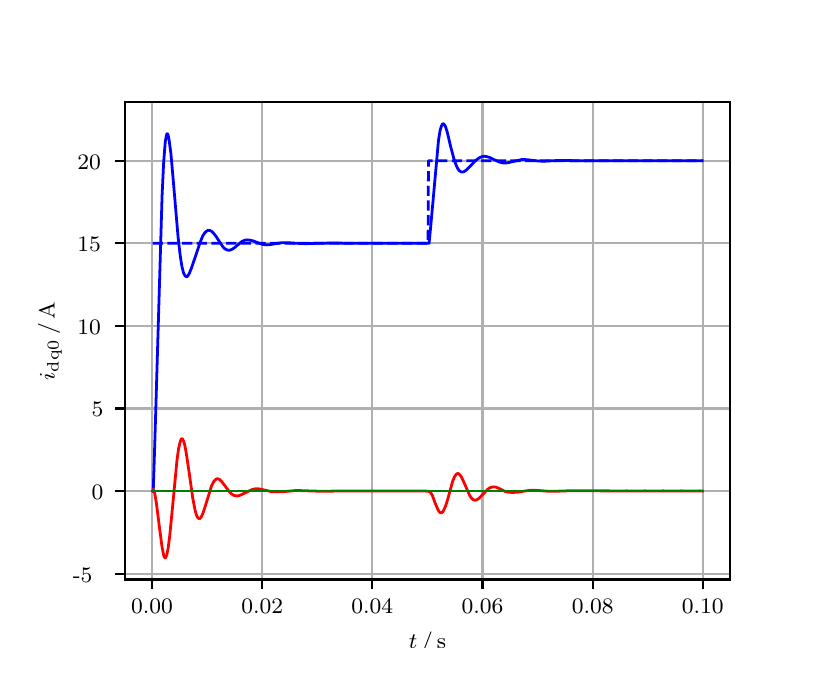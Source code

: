 \begingroup%
\makeatletter%
\begin{pgfpicture}%
\pgfpathrectangle{\pgfpointorigin}{\pgfqpoint{3.9in}{3.1in}}%
\pgfusepath{use as bounding box, clip}%
\begin{pgfscope}%
\pgfsetbuttcap%
\pgfsetmiterjoin%
\definecolor{currentfill}{rgb}{1.0,1.0,1.0}%
\pgfsetfillcolor{currentfill}%
\pgfsetlinewidth{0.0pt}%
\definecolor{currentstroke}{rgb}{1.0,1.0,1.0}%
\pgfsetstrokecolor{currentstroke}%
\pgfsetdash{}{0pt}%
\pgfpathmoveto{\pgfqpoint{0.0in}{0.0in}}%
\pgfpathlineto{\pgfqpoint{3.9in}{0.0in}}%
\pgfpathlineto{\pgfqpoint{3.9in}{3.1in}}%
\pgfpathlineto{\pgfqpoint{0.0in}{3.1in}}%
\pgfpathclose%
\pgfusepath{fill}%
\end{pgfscope}%
\begin{pgfscope}%
\pgfsetbuttcap%
\pgfsetmiterjoin%
\definecolor{currentfill}{rgb}{1.0,1.0,1.0}%
\pgfsetfillcolor{currentfill}%
\pgfsetlinewidth{0.0pt}%
\definecolor{currentstroke}{rgb}{0.0,0.0,0.0}%
\pgfsetstrokecolor{currentstroke}%
\pgfsetstrokeopacity{0.0}%
\pgfsetdash{}{0pt}%
\pgfpathmoveto{\pgfqpoint{0.487in}{0.341in}}%
\pgfpathlineto{\pgfqpoint{3.51in}{0.341in}}%
\pgfpathlineto{\pgfqpoint{3.51in}{2.728in}}%
\pgfpathlineto{\pgfqpoint{0.487in}{2.728in}}%
\pgfpathclose%
\pgfusepath{fill}%
\end{pgfscope}%
\begin{pgfscope}%
\pgfpathrectangle{\pgfqpoint{0.487in}{0.341in}}{\pgfqpoint{3.022in}{2.387in}}%
\pgfusepath{clip}%
\pgfsetrectcap%
\pgfsetroundjoin%
\pgfsetlinewidth{0.803pt}%
\definecolor{currentstroke}{rgb}{0.69,0.69,0.69}%
\pgfsetstrokecolor{currentstroke}%
\pgfsetdash{}{0pt}%
\pgfpathmoveto{\pgfqpoint{0.622in}{0.341in}}%
\pgfpathlineto{\pgfqpoint{0.622in}{2.728in}}%
\pgfusepath{stroke}%
\end{pgfscope}%
\begin{pgfscope}%
\pgfsetbuttcap%
\pgfsetroundjoin%
\definecolor{currentfill}{rgb}{0.0,0.0,0.0}%
\pgfsetfillcolor{currentfill}%
\pgfsetlinewidth{0.803pt}%
\definecolor{currentstroke}{rgb}{0.0,0.0,0.0}%
\pgfsetstrokecolor{currentstroke}%
\pgfsetdash{}{0pt}%
\pgfsys@defobject{currentmarker}{\pgfqpoint{0.0in}{-0.049in}}{\pgfqpoint{0.0in}{0.0in}}{%
\pgfpathmoveto{\pgfqpoint{0.0in}{0.0in}}%
\pgfpathlineto{\pgfqpoint{0.0in}{-0.049in}}%
\pgfusepath{stroke,fill}%
}%
\begin{pgfscope}%
\pgfsys@transformshift{0.622in}{0.341in}%
\pgfsys@useobject{currentmarker}{}%
\end{pgfscope}%
\end{pgfscope}%
\begin{pgfscope}%
\definecolor{textcolor}{rgb}{0.0,0.0,0.0}%
\pgfsetstrokecolor{textcolor}%
\pgfsetfillcolor{textcolor}%
\pgftext[x=0.622in,y=0.244in,,top]{\color{textcolor}\rmfamily\fontsize{8.0}{9.6}\selectfont 0.00}%
\end{pgfscope}%
\begin{pgfscope}%
\pgfpathrectangle{\pgfqpoint{0.487in}{0.341in}}{\pgfqpoint{3.022in}{2.387in}}%
\pgfusepath{clip}%
\pgfsetrectcap%
\pgfsetroundjoin%
\pgfsetlinewidth{0.803pt}%
\definecolor{currentstroke}{rgb}{0.69,0.69,0.69}%
\pgfsetstrokecolor{currentstroke}%
\pgfsetdash{}{0pt}%
\pgfpathmoveto{\pgfqpoint{1.173in}{0.341in}}%
\pgfpathlineto{\pgfqpoint{1.173in}{2.728in}}%
\pgfusepath{stroke}%
\end{pgfscope}%
\begin{pgfscope}%
\pgfsetbuttcap%
\pgfsetroundjoin%
\definecolor{currentfill}{rgb}{0.0,0.0,0.0}%
\pgfsetfillcolor{currentfill}%
\pgfsetlinewidth{0.803pt}%
\definecolor{currentstroke}{rgb}{0.0,0.0,0.0}%
\pgfsetstrokecolor{currentstroke}%
\pgfsetdash{}{0pt}%
\pgfsys@defobject{currentmarker}{\pgfqpoint{0.0in}{-0.049in}}{\pgfqpoint{0.0in}{0.0in}}{%
\pgfpathmoveto{\pgfqpoint{0.0in}{0.0in}}%
\pgfpathlineto{\pgfqpoint{0.0in}{-0.049in}}%
\pgfusepath{stroke,fill}%
}%
\begin{pgfscope}%
\pgfsys@transformshift{1.173in}{0.341in}%
\pgfsys@useobject{currentmarker}{}%
\end{pgfscope}%
\end{pgfscope}%
\begin{pgfscope}%
\definecolor{textcolor}{rgb}{0.0,0.0,0.0}%
\pgfsetstrokecolor{textcolor}%
\pgfsetfillcolor{textcolor}%
\pgftext[x=1.173in,y=0.244in,,top]{\color{textcolor}\rmfamily\fontsize{8.0}{9.6}\selectfont 0.02}%
\end{pgfscope}%
\begin{pgfscope}%
\pgfpathrectangle{\pgfqpoint{0.487in}{0.341in}}{\pgfqpoint{3.022in}{2.387in}}%
\pgfusepath{clip}%
\pgfsetrectcap%
\pgfsetroundjoin%
\pgfsetlinewidth{0.803pt}%
\definecolor{currentstroke}{rgb}{0.69,0.69,0.69}%
\pgfsetstrokecolor{currentstroke}%
\pgfsetdash{}{0pt}%
\pgfpathmoveto{\pgfqpoint{1.723in}{0.341in}}%
\pgfpathlineto{\pgfqpoint{1.723in}{2.728in}}%
\pgfusepath{stroke}%
\end{pgfscope}%
\begin{pgfscope}%
\pgfsetbuttcap%
\pgfsetroundjoin%
\definecolor{currentfill}{rgb}{0.0,0.0,0.0}%
\pgfsetfillcolor{currentfill}%
\pgfsetlinewidth{0.803pt}%
\definecolor{currentstroke}{rgb}{0.0,0.0,0.0}%
\pgfsetstrokecolor{currentstroke}%
\pgfsetdash{}{0pt}%
\pgfsys@defobject{currentmarker}{\pgfqpoint{0.0in}{-0.049in}}{\pgfqpoint{0.0in}{0.0in}}{%
\pgfpathmoveto{\pgfqpoint{0.0in}{0.0in}}%
\pgfpathlineto{\pgfqpoint{0.0in}{-0.049in}}%
\pgfusepath{stroke,fill}%
}%
\begin{pgfscope}%
\pgfsys@transformshift{1.723in}{0.341in}%
\pgfsys@useobject{currentmarker}{}%
\end{pgfscope}%
\end{pgfscope}%
\begin{pgfscope}%
\definecolor{textcolor}{rgb}{0.0,0.0,0.0}%
\pgfsetstrokecolor{textcolor}%
\pgfsetfillcolor{textcolor}%
\pgftext[x=1.723in,y=0.244in,,top]{\color{textcolor}\rmfamily\fontsize{8.0}{9.6}\selectfont 0.04}%
\end{pgfscope}%
\begin{pgfscope}%
\pgfpathrectangle{\pgfqpoint{0.487in}{0.341in}}{\pgfqpoint{3.022in}{2.387in}}%
\pgfusepath{clip}%
\pgfsetrectcap%
\pgfsetroundjoin%
\pgfsetlinewidth{0.803pt}%
\definecolor{currentstroke}{rgb}{0.69,0.69,0.69}%
\pgfsetstrokecolor{currentstroke}%
\pgfsetdash{}{0pt}%
\pgfpathmoveto{\pgfqpoint{2.274in}{0.341in}}%
\pgfpathlineto{\pgfqpoint{2.274in}{2.728in}}%
\pgfusepath{stroke}%
\end{pgfscope}%
\begin{pgfscope}%
\pgfsetbuttcap%
\pgfsetroundjoin%
\definecolor{currentfill}{rgb}{0.0,0.0,0.0}%
\pgfsetfillcolor{currentfill}%
\pgfsetlinewidth{0.803pt}%
\definecolor{currentstroke}{rgb}{0.0,0.0,0.0}%
\pgfsetstrokecolor{currentstroke}%
\pgfsetdash{}{0pt}%
\pgfsys@defobject{currentmarker}{\pgfqpoint{0.0in}{-0.049in}}{\pgfqpoint{0.0in}{0.0in}}{%
\pgfpathmoveto{\pgfqpoint{0.0in}{0.0in}}%
\pgfpathlineto{\pgfqpoint{0.0in}{-0.049in}}%
\pgfusepath{stroke,fill}%
}%
\begin{pgfscope}%
\pgfsys@transformshift{2.274in}{0.341in}%
\pgfsys@useobject{currentmarker}{}%
\end{pgfscope}%
\end{pgfscope}%
\begin{pgfscope}%
\definecolor{textcolor}{rgb}{0.0,0.0,0.0}%
\pgfsetstrokecolor{textcolor}%
\pgfsetfillcolor{textcolor}%
\pgftext[x=2.274in,y=0.244in,,top]{\color{textcolor}\rmfamily\fontsize{8.0}{9.6}\selectfont 0.06}%
\end{pgfscope}%
\begin{pgfscope}%
\pgfpathrectangle{\pgfqpoint{0.487in}{0.341in}}{\pgfqpoint{3.022in}{2.387in}}%
\pgfusepath{clip}%
\pgfsetrectcap%
\pgfsetroundjoin%
\pgfsetlinewidth{0.803pt}%
\definecolor{currentstroke}{rgb}{0.69,0.69,0.69}%
\pgfsetstrokecolor{currentstroke}%
\pgfsetdash{}{0pt}%
\pgfpathmoveto{\pgfqpoint{2.825in}{0.341in}}%
\pgfpathlineto{\pgfqpoint{2.825in}{2.728in}}%
\pgfusepath{stroke}%
\end{pgfscope}%
\begin{pgfscope}%
\pgfsetbuttcap%
\pgfsetroundjoin%
\definecolor{currentfill}{rgb}{0.0,0.0,0.0}%
\pgfsetfillcolor{currentfill}%
\pgfsetlinewidth{0.803pt}%
\definecolor{currentstroke}{rgb}{0.0,0.0,0.0}%
\pgfsetstrokecolor{currentstroke}%
\pgfsetdash{}{0pt}%
\pgfsys@defobject{currentmarker}{\pgfqpoint{0.0in}{-0.049in}}{\pgfqpoint{0.0in}{0.0in}}{%
\pgfpathmoveto{\pgfqpoint{0.0in}{0.0in}}%
\pgfpathlineto{\pgfqpoint{0.0in}{-0.049in}}%
\pgfusepath{stroke,fill}%
}%
\begin{pgfscope}%
\pgfsys@transformshift{2.825in}{0.341in}%
\pgfsys@useobject{currentmarker}{}%
\end{pgfscope}%
\end{pgfscope}%
\begin{pgfscope}%
\definecolor{textcolor}{rgb}{0.0,0.0,0.0}%
\pgfsetstrokecolor{textcolor}%
\pgfsetfillcolor{textcolor}%
\pgftext[x=2.825in,y=0.244in,,top]{\color{textcolor}\rmfamily\fontsize{8.0}{9.6}\selectfont 0.08}%
\end{pgfscope}%
\begin{pgfscope}%
\pgfpathrectangle{\pgfqpoint{0.487in}{0.341in}}{\pgfqpoint{3.022in}{2.387in}}%
\pgfusepath{clip}%
\pgfsetrectcap%
\pgfsetroundjoin%
\pgfsetlinewidth{0.803pt}%
\definecolor{currentstroke}{rgb}{0.69,0.69,0.69}%
\pgfsetstrokecolor{currentstroke}%
\pgfsetdash{}{0pt}%
\pgfpathmoveto{\pgfqpoint{3.375in}{0.341in}}%
\pgfpathlineto{\pgfqpoint{3.375in}{2.728in}}%
\pgfusepath{stroke}%
\end{pgfscope}%
\begin{pgfscope}%
\pgfsetbuttcap%
\pgfsetroundjoin%
\definecolor{currentfill}{rgb}{0.0,0.0,0.0}%
\pgfsetfillcolor{currentfill}%
\pgfsetlinewidth{0.803pt}%
\definecolor{currentstroke}{rgb}{0.0,0.0,0.0}%
\pgfsetstrokecolor{currentstroke}%
\pgfsetdash{}{0pt}%
\pgfsys@defobject{currentmarker}{\pgfqpoint{0.0in}{-0.049in}}{\pgfqpoint{0.0in}{0.0in}}{%
\pgfpathmoveto{\pgfqpoint{0.0in}{0.0in}}%
\pgfpathlineto{\pgfqpoint{0.0in}{-0.049in}}%
\pgfusepath{stroke,fill}%
}%
\begin{pgfscope}%
\pgfsys@transformshift{3.375in}{0.341in}%
\pgfsys@useobject{currentmarker}{}%
\end{pgfscope}%
\end{pgfscope}%
\begin{pgfscope}%
\definecolor{textcolor}{rgb}{0.0,0.0,0.0}%
\pgfsetstrokecolor{textcolor}%
\pgfsetfillcolor{textcolor}%
\pgftext[x=3.375in,y=0.244in,,top]{\color{textcolor}\rmfamily\fontsize{8.0}{9.6}\selectfont 0.10}%
\end{pgfscope}%
\begin{pgfscope}%
\definecolor{textcolor}{rgb}{0.0,0.0,0.0}%
\pgfsetstrokecolor{textcolor}%
\pgfsetfillcolor{textcolor}%
\pgftext[x=1.999in,y=0.081in,,top]{\color{textcolor}\rmfamily\fontsize{8.0}{9.6}\selectfont \(\displaystyle t\,/\,\mathrm{s}\)}%
\end{pgfscope}%
\begin{pgfscope}%
\pgfpathrectangle{\pgfqpoint{0.487in}{0.341in}}{\pgfqpoint{3.022in}{2.387in}}%
\pgfusepath{clip}%
\pgfsetrectcap%
\pgfsetroundjoin%
\pgfsetlinewidth{0.803pt}%
\definecolor{currentstroke}{rgb}{0.69,0.69,0.69}%
\pgfsetstrokecolor{currentstroke}%
\pgfsetdash{}{0pt}%
\pgfpathmoveto{\pgfqpoint{0.487in}{0.37in}}%
\pgfpathlineto{\pgfqpoint{3.51in}{0.37in}}%
\pgfusepath{stroke}%
\end{pgfscope}%
\begin{pgfscope}%
\pgfsetbuttcap%
\pgfsetroundjoin%
\definecolor{currentfill}{rgb}{0.0,0.0,0.0}%
\pgfsetfillcolor{currentfill}%
\pgfsetlinewidth{0.803pt}%
\definecolor{currentstroke}{rgb}{0.0,0.0,0.0}%
\pgfsetstrokecolor{currentstroke}%
\pgfsetdash{}{0pt}%
\pgfsys@defobject{currentmarker}{\pgfqpoint{-0.049in}{0.0in}}{\pgfqpoint{-0.0in}{0.0in}}{%
\pgfpathmoveto{\pgfqpoint{-0.0in}{0.0in}}%
\pgfpathlineto{\pgfqpoint{-0.049in}{0.0in}}%
\pgfusepath{stroke,fill}%
}%
\begin{pgfscope}%
\pgfsys@transformshift{0.487in}{0.37in}%
\pgfsys@useobject{currentmarker}{}%
\end{pgfscope}%
\end{pgfscope}%
\begin{pgfscope}%
\definecolor{textcolor}{rgb}{0.0,0.0,0.0}%
\pgfsetstrokecolor{textcolor}%
\pgfsetfillcolor{textcolor}%
\pgftext[x=0.226in, y=0.328in, left, base]{\color{textcolor}\rmfamily\fontsize{8.0}{9.6}\selectfont −5}%
\end{pgfscope}%
\begin{pgfscope}%
\pgfpathrectangle{\pgfqpoint{0.487in}{0.341in}}{\pgfqpoint{3.022in}{2.387in}}%
\pgfusepath{clip}%
\pgfsetrectcap%
\pgfsetroundjoin%
\pgfsetlinewidth{0.803pt}%
\definecolor{currentstroke}{rgb}{0.69,0.69,0.69}%
\pgfsetstrokecolor{currentstroke}%
\pgfsetdash{}{0pt}%
\pgfpathmoveto{\pgfqpoint{0.487in}{0.783in}}%
\pgfpathlineto{\pgfqpoint{3.51in}{0.783in}}%
\pgfusepath{stroke}%
\end{pgfscope}%
\begin{pgfscope}%
\pgfsetbuttcap%
\pgfsetroundjoin%
\definecolor{currentfill}{rgb}{0.0,0.0,0.0}%
\pgfsetfillcolor{currentfill}%
\pgfsetlinewidth{0.803pt}%
\definecolor{currentstroke}{rgb}{0.0,0.0,0.0}%
\pgfsetstrokecolor{currentstroke}%
\pgfsetdash{}{0pt}%
\pgfsys@defobject{currentmarker}{\pgfqpoint{-0.049in}{0.0in}}{\pgfqpoint{-0.0in}{0.0in}}{%
\pgfpathmoveto{\pgfqpoint{-0.0in}{0.0in}}%
\pgfpathlineto{\pgfqpoint{-0.049in}{0.0in}}%
\pgfusepath{stroke,fill}%
}%
\begin{pgfscope}%
\pgfsys@transformshift{0.487in}{0.783in}%
\pgfsys@useobject{currentmarker}{}%
\end{pgfscope}%
\end{pgfscope}%
\begin{pgfscope}%
\definecolor{textcolor}{rgb}{0.0,0.0,0.0}%
\pgfsetstrokecolor{textcolor}%
\pgfsetfillcolor{textcolor}%
\pgftext[x=0.32in, y=0.741in, left, base]{\color{textcolor}\rmfamily\fontsize{8.0}{9.6}\selectfont 0}%
\end{pgfscope}%
\begin{pgfscope}%
\pgfpathrectangle{\pgfqpoint{0.487in}{0.341in}}{\pgfqpoint{3.022in}{2.387in}}%
\pgfusepath{clip}%
\pgfsetrectcap%
\pgfsetroundjoin%
\pgfsetlinewidth{0.803pt}%
\definecolor{currentstroke}{rgb}{0.69,0.69,0.69}%
\pgfsetstrokecolor{currentstroke}%
\pgfsetdash{}{0pt}%
\pgfpathmoveto{\pgfqpoint{0.487in}{1.196in}}%
\pgfpathlineto{\pgfqpoint{3.51in}{1.196in}}%
\pgfusepath{stroke}%
\end{pgfscope}%
\begin{pgfscope}%
\pgfsetbuttcap%
\pgfsetroundjoin%
\definecolor{currentfill}{rgb}{0.0,0.0,0.0}%
\pgfsetfillcolor{currentfill}%
\pgfsetlinewidth{0.803pt}%
\definecolor{currentstroke}{rgb}{0.0,0.0,0.0}%
\pgfsetstrokecolor{currentstroke}%
\pgfsetdash{}{0pt}%
\pgfsys@defobject{currentmarker}{\pgfqpoint{-0.049in}{0.0in}}{\pgfqpoint{-0.0in}{0.0in}}{%
\pgfpathmoveto{\pgfqpoint{-0.0in}{0.0in}}%
\pgfpathlineto{\pgfqpoint{-0.049in}{0.0in}}%
\pgfusepath{stroke,fill}%
}%
\begin{pgfscope}%
\pgfsys@transformshift{0.487in}{1.196in}%
\pgfsys@useobject{currentmarker}{}%
\end{pgfscope}%
\end{pgfscope}%
\begin{pgfscope}%
\definecolor{textcolor}{rgb}{0.0,0.0,0.0}%
\pgfsetstrokecolor{textcolor}%
\pgfsetfillcolor{textcolor}%
\pgftext[x=0.32in, y=1.154in, left, base]{\color{textcolor}\rmfamily\fontsize{8.0}{9.6}\selectfont 5}%
\end{pgfscope}%
\begin{pgfscope}%
\pgfpathrectangle{\pgfqpoint{0.487in}{0.341in}}{\pgfqpoint{3.022in}{2.387in}}%
\pgfusepath{clip}%
\pgfsetrectcap%
\pgfsetroundjoin%
\pgfsetlinewidth{0.803pt}%
\definecolor{currentstroke}{rgb}{0.69,0.69,0.69}%
\pgfsetstrokecolor{currentstroke}%
\pgfsetdash{}{0pt}%
\pgfpathmoveto{\pgfqpoint{0.487in}{1.609in}}%
\pgfpathlineto{\pgfqpoint{3.51in}{1.609in}}%
\pgfusepath{stroke}%
\end{pgfscope}%
\begin{pgfscope}%
\pgfsetbuttcap%
\pgfsetroundjoin%
\definecolor{currentfill}{rgb}{0.0,0.0,0.0}%
\pgfsetfillcolor{currentfill}%
\pgfsetlinewidth{0.803pt}%
\definecolor{currentstroke}{rgb}{0.0,0.0,0.0}%
\pgfsetstrokecolor{currentstroke}%
\pgfsetdash{}{0pt}%
\pgfsys@defobject{currentmarker}{\pgfqpoint{-0.049in}{0.0in}}{\pgfqpoint{-0.0in}{0.0in}}{%
\pgfpathmoveto{\pgfqpoint{-0.0in}{0.0in}}%
\pgfpathlineto{\pgfqpoint{-0.049in}{0.0in}}%
\pgfusepath{stroke,fill}%
}%
\begin{pgfscope}%
\pgfsys@transformshift{0.487in}{1.609in}%
\pgfsys@useobject{currentmarker}{}%
\end{pgfscope}%
\end{pgfscope}%
\begin{pgfscope}%
\definecolor{textcolor}{rgb}{0.0,0.0,0.0}%
\pgfsetstrokecolor{textcolor}%
\pgfsetfillcolor{textcolor}%
\pgftext[x=0.249in, y=1.567in, left, base]{\color{textcolor}\rmfamily\fontsize{8.0}{9.6}\selectfont 10}%
\end{pgfscope}%
\begin{pgfscope}%
\pgfpathrectangle{\pgfqpoint{0.487in}{0.341in}}{\pgfqpoint{3.022in}{2.387in}}%
\pgfusepath{clip}%
\pgfsetrectcap%
\pgfsetroundjoin%
\pgfsetlinewidth{0.803pt}%
\definecolor{currentstroke}{rgb}{0.69,0.69,0.69}%
\pgfsetstrokecolor{currentstroke}%
\pgfsetdash{}{0pt}%
\pgfpathmoveto{\pgfqpoint{0.487in}{2.022in}}%
\pgfpathlineto{\pgfqpoint{3.51in}{2.022in}}%
\pgfusepath{stroke}%
\end{pgfscope}%
\begin{pgfscope}%
\pgfsetbuttcap%
\pgfsetroundjoin%
\definecolor{currentfill}{rgb}{0.0,0.0,0.0}%
\pgfsetfillcolor{currentfill}%
\pgfsetlinewidth{0.803pt}%
\definecolor{currentstroke}{rgb}{0.0,0.0,0.0}%
\pgfsetstrokecolor{currentstroke}%
\pgfsetdash{}{0pt}%
\pgfsys@defobject{currentmarker}{\pgfqpoint{-0.049in}{0.0in}}{\pgfqpoint{-0.0in}{0.0in}}{%
\pgfpathmoveto{\pgfqpoint{-0.0in}{0.0in}}%
\pgfpathlineto{\pgfqpoint{-0.049in}{0.0in}}%
\pgfusepath{stroke,fill}%
}%
\begin{pgfscope}%
\pgfsys@transformshift{0.487in}{2.022in}%
\pgfsys@useobject{currentmarker}{}%
\end{pgfscope}%
\end{pgfscope}%
\begin{pgfscope}%
\definecolor{textcolor}{rgb}{0.0,0.0,0.0}%
\pgfsetstrokecolor{textcolor}%
\pgfsetfillcolor{textcolor}%
\pgftext[x=0.249in, y=1.98in, left, base]{\color{textcolor}\rmfamily\fontsize{8.0}{9.6}\selectfont 15}%
\end{pgfscope}%
\begin{pgfscope}%
\pgfpathrectangle{\pgfqpoint{0.487in}{0.341in}}{\pgfqpoint{3.022in}{2.387in}}%
\pgfusepath{clip}%
\pgfsetrectcap%
\pgfsetroundjoin%
\pgfsetlinewidth{0.803pt}%
\definecolor{currentstroke}{rgb}{0.69,0.69,0.69}%
\pgfsetstrokecolor{currentstroke}%
\pgfsetdash{}{0pt}%
\pgfpathmoveto{\pgfqpoint{0.487in}{2.435in}}%
\pgfpathlineto{\pgfqpoint{3.51in}{2.435in}}%
\pgfusepath{stroke}%
\end{pgfscope}%
\begin{pgfscope}%
\pgfsetbuttcap%
\pgfsetroundjoin%
\definecolor{currentfill}{rgb}{0.0,0.0,0.0}%
\pgfsetfillcolor{currentfill}%
\pgfsetlinewidth{0.803pt}%
\definecolor{currentstroke}{rgb}{0.0,0.0,0.0}%
\pgfsetstrokecolor{currentstroke}%
\pgfsetdash{}{0pt}%
\pgfsys@defobject{currentmarker}{\pgfqpoint{-0.049in}{0.0in}}{\pgfqpoint{-0.0in}{0.0in}}{%
\pgfpathmoveto{\pgfqpoint{-0.0in}{0.0in}}%
\pgfpathlineto{\pgfqpoint{-0.049in}{0.0in}}%
\pgfusepath{stroke,fill}%
}%
\begin{pgfscope}%
\pgfsys@transformshift{0.487in}{2.435in}%
\pgfsys@useobject{currentmarker}{}%
\end{pgfscope}%
\end{pgfscope}%
\begin{pgfscope}%
\definecolor{textcolor}{rgb}{0.0,0.0,0.0}%
\pgfsetstrokecolor{textcolor}%
\pgfsetfillcolor{textcolor}%
\pgftext[x=0.249in, y=2.393in, left, base]{\color{textcolor}\rmfamily\fontsize{8.0}{9.6}\selectfont 20}%
\end{pgfscope}%
\begin{pgfscope}%
\definecolor{textcolor}{rgb}{0.0,0.0,0.0}%
\pgfsetstrokecolor{textcolor}%
\pgfsetfillcolor{textcolor}%
\pgftext[x=0.171in,y=1.534in,,bottom,rotate=90.0]{\color{textcolor}\rmfamily\fontsize{8.0}{9.6}\selectfont \(\displaystyle i_{\mathrm{dq0}}\,/\,\mathrm{A}\)}%
\end{pgfscope}%
\begin{pgfscope}%
\pgfpathrectangle{\pgfqpoint{0.487in}{0.341in}}{\pgfqpoint{3.022in}{2.387in}}%
\pgfusepath{clip}%
\pgfsetrectcap%
\pgfsetroundjoin%
\pgfsetlinewidth{1.004pt}%
\definecolor{currentstroke}{rgb}{0.0,0.0,1.0}%
\pgfsetstrokecolor{currentstroke}%
\pgfsetdash{}{0pt}%
\pgfpathmoveto{\pgfqpoint{0.625in}{0.783in}}%
\pgfpathlineto{\pgfqpoint{0.628in}{0.789in}}%
\pgfpathlineto{\pgfqpoint{0.636in}{1.035in}}%
\pgfpathlineto{\pgfqpoint{0.672in}{2.26in}}%
\pgfpathlineto{\pgfqpoint{0.68in}{2.428in}}%
\pgfpathlineto{\pgfqpoint{0.688in}{2.53in}}%
\pgfpathlineto{\pgfqpoint{0.694in}{2.562in}}%
\pgfpathlineto{\pgfqpoint{0.696in}{2.569in}}%
\pgfpathlineto{\pgfqpoint{0.699in}{2.57in}}%
\pgfpathlineto{\pgfqpoint{0.702in}{2.564in}}%
\pgfpathlineto{\pgfqpoint{0.707in}{2.539in}}%
\pgfpathlineto{\pgfqpoint{0.716in}{2.472in}}%
\pgfpathlineto{\pgfqpoint{0.727in}{2.347in}}%
\pgfpathlineto{\pgfqpoint{0.752in}{2.053in}}%
\pgfpathlineto{\pgfqpoint{0.763in}{1.958in}}%
\pgfpathlineto{\pgfqpoint{0.771in}{1.907in}}%
\pgfpathlineto{\pgfqpoint{0.779in}{1.875in}}%
\pgfpathlineto{\pgfqpoint{0.785in}{1.862in}}%
\pgfpathlineto{\pgfqpoint{0.79in}{1.856in}}%
\pgfpathlineto{\pgfqpoint{0.796in}{1.855in}}%
\pgfpathlineto{\pgfqpoint{0.801in}{1.859in}}%
\pgfpathlineto{\pgfqpoint{0.809in}{1.873in}}%
\pgfpathlineto{\pgfqpoint{0.82in}{1.901in}}%
\pgfpathlineto{\pgfqpoint{0.84in}{1.96in}}%
\pgfpathlineto{\pgfqpoint{0.862in}{2.026in}}%
\pgfpathlineto{\pgfqpoint{0.875in}{2.058in}}%
\pgfpathlineto{\pgfqpoint{0.886in}{2.075in}}%
\pgfpathlineto{\pgfqpoint{0.895in}{2.083in}}%
\pgfpathlineto{\pgfqpoint{0.903in}{2.087in}}%
\pgfpathlineto{\pgfqpoint{0.911in}{2.086in}}%
\pgfpathlineto{\pgfqpoint{0.919in}{2.082in}}%
\pgfpathlineto{\pgfqpoint{0.928in}{2.074in}}%
\pgfpathlineto{\pgfqpoint{0.942in}{2.056in}}%
\pgfpathlineto{\pgfqpoint{0.977in}{2.003in}}%
\pgfpathlineto{\pgfqpoint{0.988in}{1.993in}}%
\pgfpathlineto{\pgfqpoint{0.997in}{1.989in}}%
\pgfpathlineto{\pgfqpoint{1.005in}{1.987in}}%
\pgfpathlineto{\pgfqpoint{1.013in}{1.988in}}%
\pgfpathlineto{\pgfqpoint{1.024in}{1.993in}}%
\pgfpathlineto{\pgfqpoint{1.038in}{2.003in}}%
\pgfpathlineto{\pgfqpoint{1.071in}{2.031in}}%
\pgfpathlineto{\pgfqpoint{1.085in}{2.037in}}%
\pgfpathlineto{\pgfqpoint{1.096in}{2.039in}}%
\pgfpathlineto{\pgfqpoint{1.109in}{2.038in}}%
\pgfpathlineto{\pgfqpoint{1.126in}{2.034in}}%
\pgfpathlineto{\pgfqpoint{1.176in}{2.016in}}%
\pgfpathlineto{\pgfqpoint{1.192in}{2.014in}}%
\pgfpathlineto{\pgfqpoint{1.211in}{2.015in}}%
\pgfpathlineto{\pgfqpoint{1.244in}{2.021in}}%
\pgfpathlineto{\pgfqpoint{1.272in}{2.025in}}%
\pgfpathlineto{\pgfqpoint{1.299in}{2.025in}}%
\pgfpathlineto{\pgfqpoint{1.343in}{2.022in}}%
\pgfpathlineto{\pgfqpoint{1.39in}{2.02in}}%
\pgfpathlineto{\pgfqpoint{1.445in}{2.022in}}%
\pgfpathlineto{\pgfqpoint{1.517in}{2.023in}}%
\pgfpathlineto{\pgfqpoint{1.682in}{2.022in}}%
\pgfpathlineto{\pgfqpoint{1.836in}{2.022in}}%
\pgfpathlineto{\pgfqpoint{2.007in}{2.022in}}%
\pgfpathlineto{\pgfqpoint{2.015in}{2.104in}}%
\pgfpathlineto{\pgfqpoint{2.054in}{2.536in}}%
\pgfpathlineto{\pgfqpoint{2.062in}{2.586in}}%
\pgfpathlineto{\pgfqpoint{2.068in}{2.606in}}%
\pgfpathlineto{\pgfqpoint{2.073in}{2.617in}}%
\pgfpathlineto{\pgfqpoint{2.076in}{2.619in}}%
\pgfpathlineto{\pgfqpoint{2.079in}{2.619in}}%
\pgfpathlineto{\pgfqpoint{2.084in}{2.614in}}%
\pgfpathlineto{\pgfqpoint{2.09in}{2.603in}}%
\pgfpathlineto{\pgfqpoint{2.098in}{2.577in}}%
\pgfpathlineto{\pgfqpoint{2.114in}{2.509in}}%
\pgfpathlineto{\pgfqpoint{2.131in}{2.445in}}%
\pgfpathlineto{\pgfqpoint{2.142in}{2.413in}}%
\pgfpathlineto{\pgfqpoint{2.15in}{2.396in}}%
\pgfpathlineto{\pgfqpoint{2.158in}{2.385in}}%
\pgfpathlineto{\pgfqpoint{2.167in}{2.379in}}%
\pgfpathlineto{\pgfqpoint{2.175in}{2.378in}}%
\pgfpathlineto{\pgfqpoint{2.183in}{2.381in}}%
\pgfpathlineto{\pgfqpoint{2.194in}{2.389in}}%
\pgfpathlineto{\pgfqpoint{2.211in}{2.406in}}%
\pgfpathlineto{\pgfqpoint{2.241in}{2.437in}}%
\pgfpathlineto{\pgfqpoint{2.258in}{2.449in}}%
\pgfpathlineto{\pgfqpoint{2.271in}{2.455in}}%
\pgfpathlineto{\pgfqpoint{2.282in}{2.457in}}%
\pgfpathlineto{\pgfqpoint{2.296in}{2.455in}}%
\pgfpathlineto{\pgfqpoint{2.31in}{2.451in}}%
\pgfpathlineto{\pgfqpoint{2.332in}{2.44in}}%
\pgfpathlineto{\pgfqpoint{2.359in}{2.428in}}%
\pgfpathlineto{\pgfqpoint{2.376in}{2.424in}}%
\pgfpathlineto{\pgfqpoint{2.39in}{2.423in}}%
\pgfpathlineto{\pgfqpoint{2.406in}{2.426in}}%
\pgfpathlineto{\pgfqpoint{2.472in}{2.441in}}%
\pgfpathlineto{\pgfqpoint{2.494in}{2.44in}}%
\pgfpathlineto{\pgfqpoint{2.547in}{2.434in}}%
\pgfpathlineto{\pgfqpoint{2.577in}{2.432in}}%
\pgfpathlineto{\pgfqpoint{2.613in}{2.434in}}%
\pgfpathlineto{\pgfqpoint{2.657in}{2.436in}}%
\pgfpathlineto{\pgfqpoint{2.734in}{2.435in}}%
\pgfpathlineto{\pgfqpoint{2.789in}{2.434in}}%
\pgfpathlineto{\pgfqpoint{2.888in}{2.435in}}%
\pgfpathlineto{\pgfqpoint{3.108in}{2.435in}}%
\pgfpathlineto{\pgfqpoint{3.213in}{2.435in}}%
\pgfpathlineto{\pgfqpoint{3.373in}{2.435in}}%
\pgfpathlineto{\pgfqpoint{3.373in}{2.435in}}%
\pgfusepath{stroke}%
\end{pgfscope}%
\begin{pgfscope}%
\pgfpathrectangle{\pgfqpoint{0.487in}{0.341in}}{\pgfqpoint{3.022in}{2.387in}}%
\pgfusepath{clip}%
\pgfsetrectcap%
\pgfsetroundjoin%
\pgfsetlinewidth{1.004pt}%
\definecolor{currentstroke}{rgb}{1.0,0.0,0.0}%
\pgfsetstrokecolor{currentstroke}%
\pgfsetdash{}{0pt}%
\pgfpathmoveto{\pgfqpoint{0.625in}{0.783in}}%
\pgfpathlineto{\pgfqpoint{0.628in}{0.792in}}%
\pgfpathlineto{\pgfqpoint{0.63in}{0.788in}}%
\pgfpathlineto{\pgfqpoint{0.636in}{0.768in}}%
\pgfpathlineto{\pgfqpoint{0.644in}{0.72in}}%
\pgfpathlineto{\pgfqpoint{0.658in}{0.608in}}%
\pgfpathlineto{\pgfqpoint{0.672in}{0.502in}}%
\pgfpathlineto{\pgfqpoint{0.68in}{0.462in}}%
\pgfpathlineto{\pgfqpoint{0.685in}{0.45in}}%
\pgfpathlineto{\pgfqpoint{0.688in}{0.45in}}%
\pgfpathlineto{\pgfqpoint{0.691in}{0.452in}}%
\pgfpathlineto{\pgfqpoint{0.696in}{0.467in}}%
\pgfpathlineto{\pgfqpoint{0.702in}{0.495in}}%
\pgfpathlineto{\pgfqpoint{0.71in}{0.557in}}%
\pgfpathlineto{\pgfqpoint{0.721in}{0.669in}}%
\pgfpathlineto{\pgfqpoint{0.746in}{0.932in}}%
\pgfpathlineto{\pgfqpoint{0.754in}{0.993in}}%
\pgfpathlineto{\pgfqpoint{0.763in}{1.031in}}%
\pgfpathlineto{\pgfqpoint{0.768in}{1.043in}}%
\pgfpathlineto{\pgfqpoint{0.771in}{1.045in}}%
\pgfpathlineto{\pgfqpoint{0.774in}{1.044in}}%
\pgfpathlineto{\pgfqpoint{0.779in}{1.034in}}%
\pgfpathlineto{\pgfqpoint{0.785in}{1.015in}}%
\pgfpathlineto{\pgfqpoint{0.793in}{0.972in}}%
\pgfpathlineto{\pgfqpoint{0.807in}{0.878in}}%
\pgfpathlineto{\pgfqpoint{0.826in}{0.744in}}%
\pgfpathlineto{\pgfqpoint{0.837in}{0.687in}}%
\pgfpathlineto{\pgfqpoint{0.845in}{0.66in}}%
\pgfpathlineto{\pgfqpoint{0.851in}{0.649in}}%
\pgfpathlineto{\pgfqpoint{0.856in}{0.645in}}%
\pgfpathlineto{\pgfqpoint{0.862in}{0.646in}}%
\pgfpathlineto{\pgfqpoint{0.867in}{0.652in}}%
\pgfpathlineto{\pgfqpoint{0.875in}{0.669in}}%
\pgfpathlineto{\pgfqpoint{0.886in}{0.701in}}%
\pgfpathlineto{\pgfqpoint{0.919in}{0.808in}}%
\pgfpathlineto{\pgfqpoint{0.93in}{0.83in}}%
\pgfpathlineto{\pgfqpoint{0.939in}{0.84in}}%
\pgfpathlineto{\pgfqpoint{0.947in}{0.845in}}%
\pgfpathlineto{\pgfqpoint{0.953in}{0.844in}}%
\pgfpathlineto{\pgfqpoint{0.961in}{0.84in}}%
\pgfpathlineto{\pgfqpoint{0.969in}{0.832in}}%
\pgfpathlineto{\pgfqpoint{0.983in}{0.814in}}%
\pgfpathlineto{\pgfqpoint{1.008in}{0.78in}}%
\pgfpathlineto{\pgfqpoint{1.019in}{0.769in}}%
\pgfpathlineto{\pgfqpoint{1.03in}{0.762in}}%
\pgfpathlineto{\pgfqpoint{1.041in}{0.759in}}%
\pgfpathlineto{\pgfqpoint{1.052in}{0.759in}}%
\pgfpathlineto{\pgfqpoint{1.065in}{0.763in}}%
\pgfpathlineto{\pgfqpoint{1.087in}{0.774in}}%
\pgfpathlineto{\pgfqpoint{1.123in}{0.791in}}%
\pgfpathlineto{\pgfqpoint{1.137in}{0.794in}}%
\pgfpathlineto{\pgfqpoint{1.151in}{0.795in}}%
\pgfpathlineto{\pgfqpoint{1.167in}{0.792in}}%
\pgfpathlineto{\pgfqpoint{1.22in}{0.78in}}%
\pgfpathlineto{\pgfqpoint{1.247in}{0.779in}}%
\pgfpathlineto{\pgfqpoint{1.277in}{0.78in}}%
\pgfpathlineto{\pgfqpoint{1.343in}{0.786in}}%
\pgfpathlineto{\pgfqpoint{1.465in}{0.782in}}%
\pgfpathlineto{\pgfqpoint{1.547in}{0.783in}}%
\pgfpathlineto{\pgfqpoint{1.583in}{0.783in}}%
\pgfpathlineto{\pgfqpoint{1.627in}{0.783in}}%
\pgfpathlineto{\pgfqpoint{1.66in}{0.783in}}%
\pgfpathlineto{\pgfqpoint{1.715in}{0.783in}}%
\pgfpathlineto{\pgfqpoint{1.756in}{0.783in}}%
\pgfpathlineto{\pgfqpoint{1.806in}{0.783in}}%
\pgfpathlineto{\pgfqpoint{1.847in}{0.783in}}%
\pgfpathlineto{\pgfqpoint{1.897in}{0.783in}}%
\pgfpathlineto{\pgfqpoint{1.941in}{0.783in}}%
\pgfpathlineto{\pgfqpoint{1.99in}{0.783in}}%
\pgfpathlineto{\pgfqpoint{2.01in}{0.781in}}%
\pgfpathlineto{\pgfqpoint{2.015in}{0.775in}}%
\pgfpathlineto{\pgfqpoint{2.024in}{0.76in}}%
\pgfpathlineto{\pgfqpoint{2.037in}{0.724in}}%
\pgfpathlineto{\pgfqpoint{2.051in}{0.691in}}%
\pgfpathlineto{\pgfqpoint{2.059in}{0.678in}}%
\pgfpathlineto{\pgfqpoint{2.065in}{0.674in}}%
\pgfpathlineto{\pgfqpoint{2.07in}{0.675in}}%
\pgfpathlineto{\pgfqpoint{2.076in}{0.68in}}%
\pgfpathlineto{\pgfqpoint{2.081in}{0.689in}}%
\pgfpathlineto{\pgfqpoint{2.09in}{0.709in}}%
\pgfpathlineto{\pgfqpoint{2.101in}{0.745in}}%
\pgfpathlineto{\pgfqpoint{2.125in}{0.833in}}%
\pgfpathlineto{\pgfqpoint{2.134in}{0.854in}}%
\pgfpathlineto{\pgfqpoint{2.142in}{0.866in}}%
\pgfpathlineto{\pgfqpoint{2.147in}{0.87in}}%
\pgfpathlineto{\pgfqpoint{2.153in}{0.871in}}%
\pgfpathlineto{\pgfqpoint{2.158in}{0.867in}}%
\pgfpathlineto{\pgfqpoint{2.167in}{0.857in}}%
\pgfpathlineto{\pgfqpoint{2.178in}{0.834in}}%
\pgfpathlineto{\pgfqpoint{2.211in}{0.759in}}%
\pgfpathlineto{\pgfqpoint{2.222in}{0.744in}}%
\pgfpathlineto{\pgfqpoint{2.23in}{0.739in}}%
\pgfpathlineto{\pgfqpoint{2.238in}{0.737in}}%
\pgfpathlineto{\pgfqpoint{2.247in}{0.74in}}%
\pgfpathlineto{\pgfqpoint{2.258in}{0.748in}}%
\pgfpathlineto{\pgfqpoint{2.274in}{0.765in}}%
\pgfpathlineto{\pgfqpoint{2.299in}{0.791in}}%
\pgfpathlineto{\pgfqpoint{2.31in}{0.799in}}%
\pgfpathlineto{\pgfqpoint{2.321in}{0.803in}}%
\pgfpathlineto{\pgfqpoint{2.332in}{0.804in}}%
\pgfpathlineto{\pgfqpoint{2.343in}{0.802in}}%
\pgfpathlineto{\pgfqpoint{2.357in}{0.796in}}%
\pgfpathlineto{\pgfqpoint{2.39in}{0.78in}}%
\pgfpathlineto{\pgfqpoint{2.406in}{0.777in}}%
\pgfpathlineto{\pgfqpoint{2.426in}{0.776in}}%
\pgfpathlineto{\pgfqpoint{2.456in}{0.778in}}%
\pgfpathlineto{\pgfqpoint{2.483in}{0.783in}}%
\pgfpathlineto{\pgfqpoint{2.514in}{0.787in}}%
\pgfpathlineto{\pgfqpoint{2.536in}{0.787in}}%
\pgfpathlineto{\pgfqpoint{2.607in}{0.782in}}%
\pgfpathlineto{\pgfqpoint{2.676in}{0.783in}}%
\pgfpathlineto{\pgfqpoint{2.712in}{0.785in}}%
\pgfpathlineto{\pgfqpoint{2.874in}{0.784in}}%
\pgfpathlineto{\pgfqpoint{2.907in}{0.784in}}%
\pgfpathlineto{\pgfqpoint{2.946in}{0.783in}}%
\pgfpathlineto{\pgfqpoint{2.995in}{0.784in}}%
\pgfpathlineto{\pgfqpoint{3.039in}{0.783in}}%
\pgfpathlineto{\pgfqpoint{3.086in}{0.784in}}%
\pgfpathlineto{\pgfqpoint{3.136in}{0.783in}}%
\pgfpathlineto{\pgfqpoint{3.177in}{0.784in}}%
\pgfpathlineto{\pgfqpoint{3.227in}{0.783in}}%
\pgfpathlineto{\pgfqpoint{3.268in}{0.784in}}%
\pgfpathlineto{\pgfqpoint{3.32in}{0.783in}}%
\pgfpathlineto{\pgfqpoint{3.362in}{0.784in}}%
\pgfpathlineto{\pgfqpoint{3.373in}{0.783in}}%
\pgfpathlineto{\pgfqpoint{3.373in}{0.783in}}%
\pgfusepath{stroke}%
\end{pgfscope}%
\begin{pgfscope}%
\pgfpathrectangle{\pgfqpoint{0.487in}{0.341in}}{\pgfqpoint{3.022in}{2.387in}}%
\pgfusepath{clip}%
\pgfsetrectcap%
\pgfsetroundjoin%
\pgfsetlinewidth{1.004pt}%
\definecolor{currentstroke}{rgb}{0.0,0.5,0.0}%
\pgfsetstrokecolor{currentstroke}%
\pgfsetdash{}{0pt}%
\pgfpathmoveto{\pgfqpoint{0.625in}{0.783in}}%
\pgfpathlineto{\pgfqpoint{3.373in}{0.783in}}%
\pgfpathlineto{\pgfqpoint{3.373in}{0.783in}}%
\pgfusepath{stroke}%
\end{pgfscope}%
\begin{pgfscope}%
\pgfpathrectangle{\pgfqpoint{0.487in}{0.341in}}{\pgfqpoint{3.022in}{2.387in}}%
\pgfusepath{clip}%
\pgfsetbuttcap%
\pgfsetroundjoin%
\pgfsetlinewidth{1.004pt}%
\definecolor{currentstroke}{rgb}{0.0,0.0,1.0}%
\pgfsetstrokecolor{currentstroke}%
\pgfsetdash{{3.7pt}{1.6pt}}{0.0pt}%
\pgfpathmoveto{\pgfqpoint{0.625in}{2.022in}}%
\pgfpathlineto{\pgfqpoint{2.002in}{2.022in}}%
\pgfpathlineto{\pgfqpoint{2.004in}{2.435in}}%
\pgfpathlineto{\pgfqpoint{3.373in}{2.435in}}%
\pgfpathlineto{\pgfqpoint{3.373in}{2.435in}}%
\pgfusepath{stroke}%
\end{pgfscope}%
\begin{pgfscope}%
\pgfpathrectangle{\pgfqpoint{0.487in}{0.341in}}{\pgfqpoint{3.022in}{2.387in}}%
\pgfusepath{clip}%
\pgfsetbuttcap%
\pgfsetroundjoin%
\pgfsetlinewidth{1.004pt}%
\definecolor{currentstroke}{rgb}{1.0,0.0,0.0}%
\pgfsetstrokecolor{currentstroke}%
\pgfsetdash{{3.7pt}{1.6pt}}{0.0pt}%
\pgfpathmoveto{\pgfqpoint{0.625in}{0.783in}}%
\pgfpathlineto{\pgfqpoint{3.373in}{0.783in}}%
\pgfpathlineto{\pgfqpoint{3.373in}{0.783in}}%
\pgfusepath{stroke}%
\end{pgfscope}%
\begin{pgfscope}%
\pgfpathrectangle{\pgfqpoint{0.487in}{0.341in}}{\pgfqpoint{3.022in}{2.387in}}%
\pgfusepath{clip}%
\pgfsetbuttcap%
\pgfsetroundjoin%
\pgfsetlinewidth{1.004pt}%
\definecolor{currentstroke}{rgb}{0.0,0.5,0.0}%
\pgfsetstrokecolor{currentstroke}%
\pgfsetdash{{3.7pt}{1.6pt}}{0.0pt}%
\pgfpathmoveto{\pgfqpoint{0.625in}{0.783in}}%
\pgfpathlineto{\pgfqpoint{3.373in}{0.783in}}%
\pgfpathlineto{\pgfqpoint{3.373in}{0.783in}}%
\pgfusepath{stroke}%
\end{pgfscope}%
\begin{pgfscope}%
\pgfsetrectcap%
\pgfsetmiterjoin%
\pgfsetlinewidth{0.803pt}%
\definecolor{currentstroke}{rgb}{0.0,0.0,0.0}%
\pgfsetstrokecolor{currentstroke}%
\pgfsetdash{}{0pt}%
\pgfpathmoveto{\pgfqpoint{0.487in}{0.341in}}%
\pgfpathlineto{\pgfqpoint{0.487in}{2.728in}}%
\pgfusepath{stroke}%
\end{pgfscope}%
\begin{pgfscope}%
\pgfsetrectcap%
\pgfsetmiterjoin%
\pgfsetlinewidth{0.803pt}%
\definecolor{currentstroke}{rgb}{0.0,0.0,0.0}%
\pgfsetstrokecolor{currentstroke}%
\pgfsetdash{}{0pt}%
\pgfpathmoveto{\pgfqpoint{3.51in}{0.341in}}%
\pgfpathlineto{\pgfqpoint{3.51in}{2.728in}}%
\pgfusepath{stroke}%
\end{pgfscope}%
\begin{pgfscope}%
\pgfsetrectcap%
\pgfsetmiterjoin%
\pgfsetlinewidth{0.803pt}%
\definecolor{currentstroke}{rgb}{0.0,0.0,0.0}%
\pgfsetstrokecolor{currentstroke}%
\pgfsetdash{}{0pt}%
\pgfpathmoveto{\pgfqpoint{0.487in}{0.341in}}%
\pgfpathlineto{\pgfqpoint{3.51in}{0.341in}}%
\pgfusepath{stroke}%
\end{pgfscope}%
\begin{pgfscope}%
\pgfsetrectcap%
\pgfsetmiterjoin%
\pgfsetlinewidth{0.803pt}%
\definecolor{currentstroke}{rgb}{0.0,0.0,0.0}%
\pgfsetstrokecolor{currentstroke}%
\pgfsetdash{}{0pt}%
\pgfpathmoveto{\pgfqpoint{0.487in}{2.728in}}%
\pgfpathlineto{\pgfqpoint{3.51in}{2.728in}}%
\pgfusepath{stroke}%
\end{pgfscope}%
\end{pgfpicture}%
\makeatother%
\endgroup%
